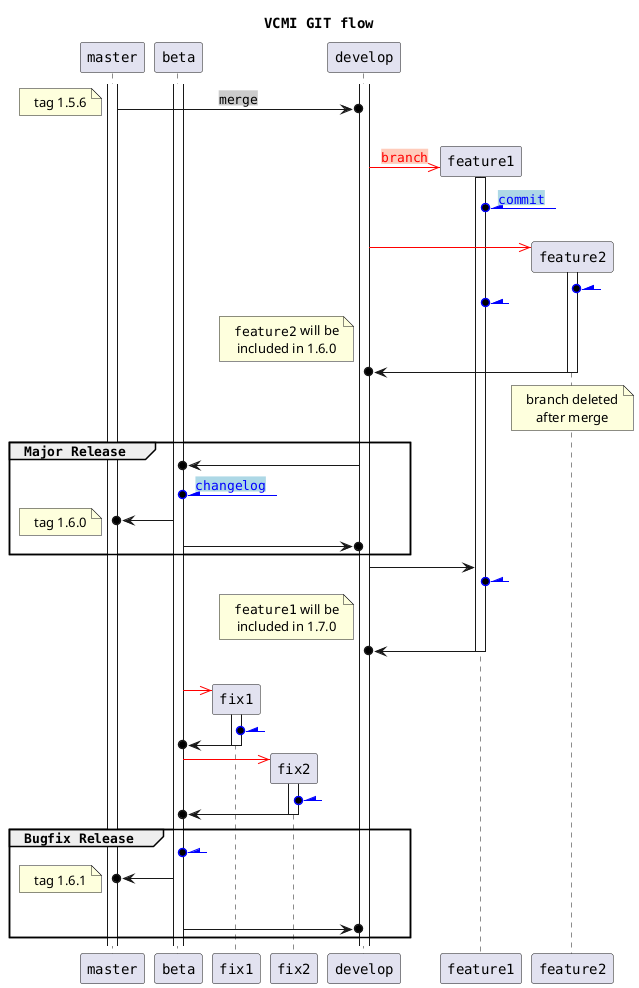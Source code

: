 @startuml "vcmi-git-flow"

title "VCMI GIT flow"


skinparam DefaultTextAlignment center
skinparam DefaultFontName monospaced
skinparam SequenceDividerFontName SansSerif
skinparam NoteFontName SansSerif

participant master
participant beta
participant fix1
participant fix2
participant develop
participant feature1
participant feature2

activate master
activate beta
activate develop

master ->o develop : <back:#ccc>merge</back>
note left
  tag 1.5.6
end note
|||
create feature1
develop -[#red]>> feature1 : <back:fcb><color:red>branch</color></back>
activate feature1
feature1 o/[#blue]-? : <back:lightblue><color:blue>commit</color></back>
|||
create feature2
develop -[#red]>> feature2 :
activate feature2
feature2 o/[#blue]-? :
feature1 o/[#blue]-? :

note left of develop
  ""feature2"" will be
  included in 1.6.0
end note
feature2 ->o develop :

deactivate feature2
note over feature2
  branch deleted
  after merge
end note

group Major Release
  develop ->o beta :

  beta o/[#blue]-? : <back:lightblue><color:blue>changelog

  beta ->o master :
  note left
    tag 1.6.0
  end note

  beta ->o develop :
end

develop -> feature1 :
feature1 o/[#blue]-? :

note left of develop
  ""feature1"" will be
  included in 1.7.0
end note
feature1 ->o develop :
deactivate feature1
|||

create fix1
beta -[#red]>> fix1 :
activate fix1
fix1 o/[#blue]-? :
fix1 ->o beta :
deactivate fix1

create fix2
beta -[#red]>> fix2 :
activate fix2
fix2 o/[#blue]-? :
fix2 ->o beta :
deactivate fix2

group Bugfix Release
  beta o/[#blue]-? :

  beta ->o master :
  note left
    tag 1.6.1
  end note
  |||
  beta ->o develop :
end

@enduml
